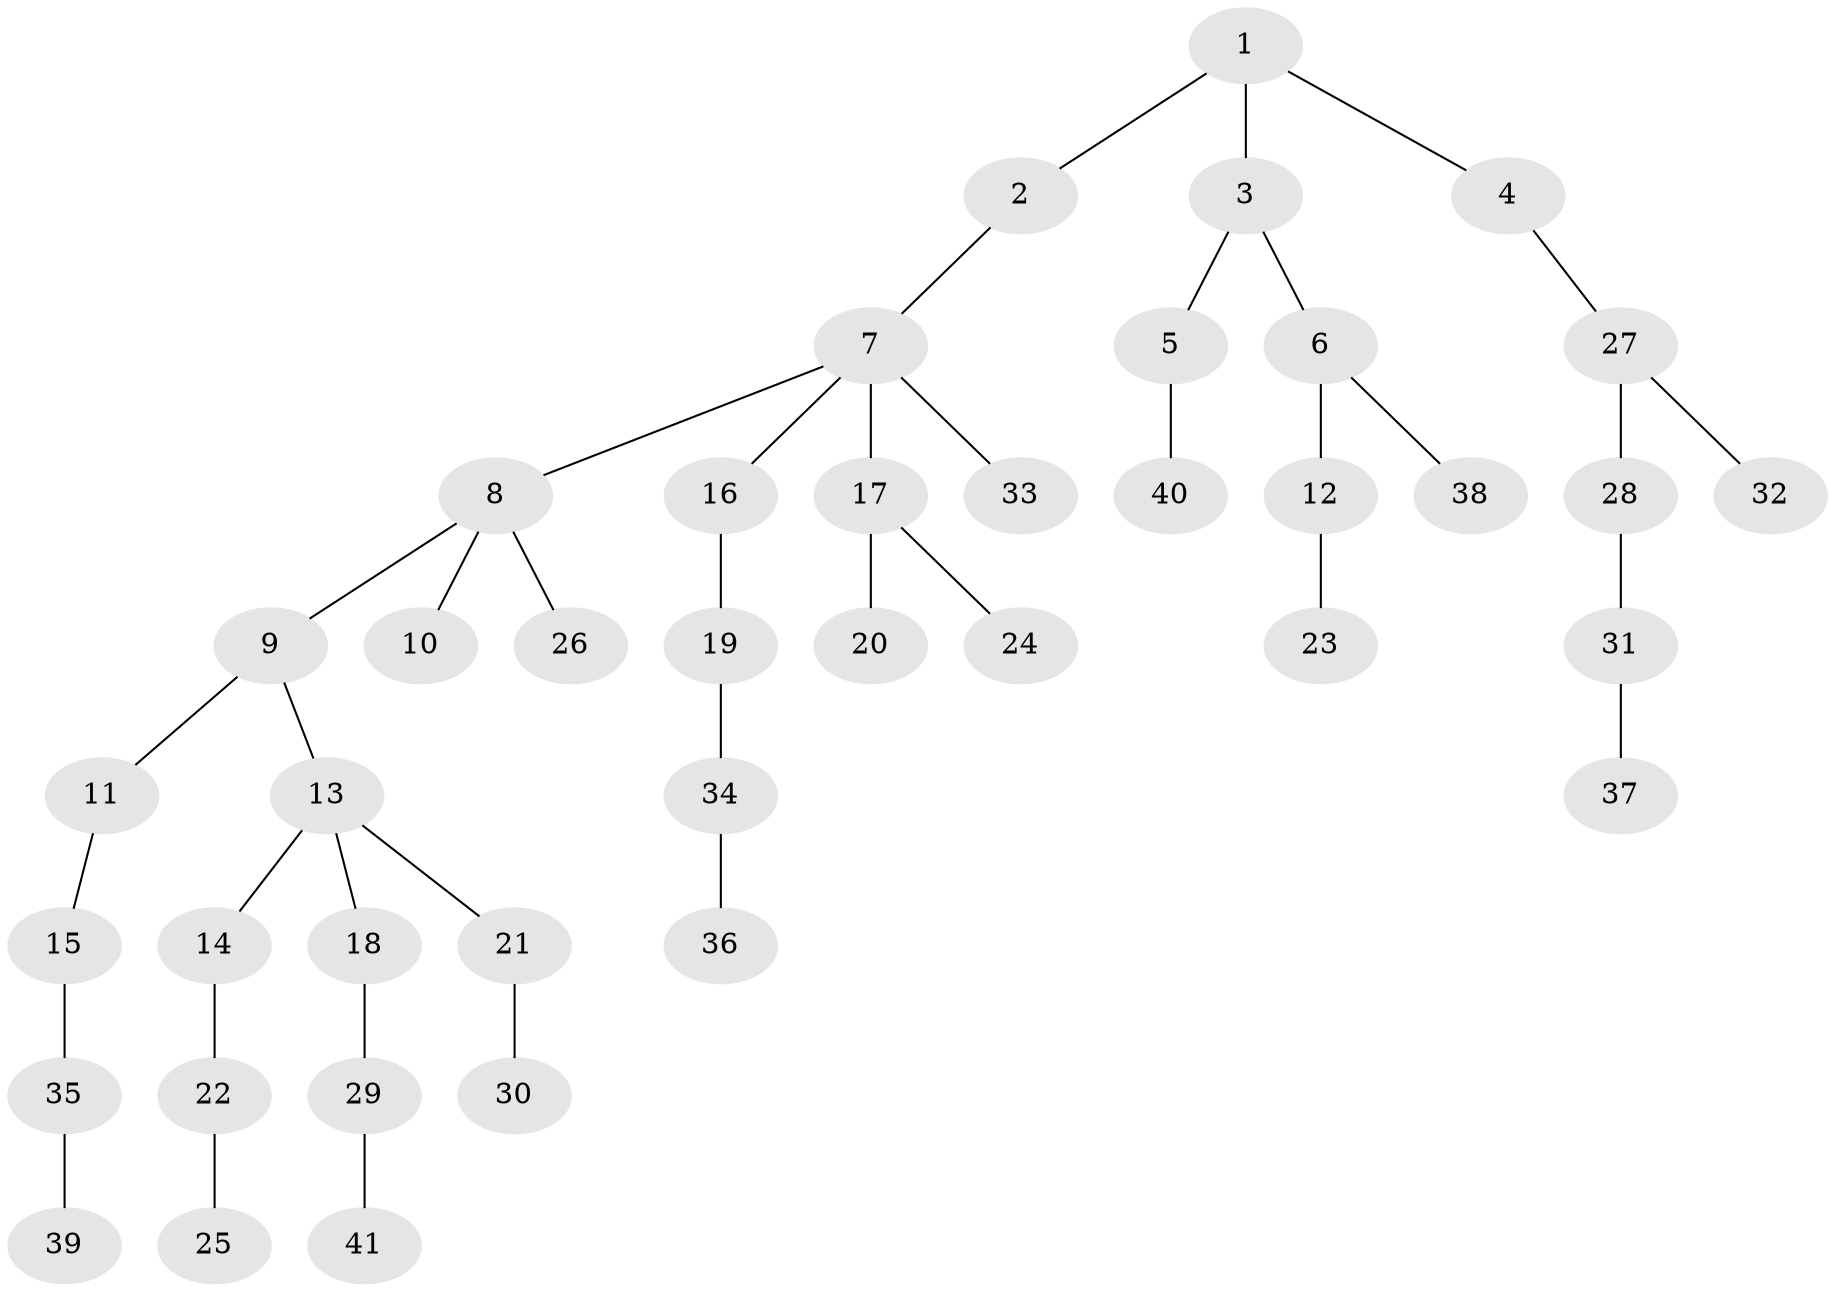 // original degree distribution, {4: 0.08955223880597014, 2: 0.26865671641791045, 3: 0.14925373134328357, 6: 0.014925373134328358, 5: 0.014925373134328358, 1: 0.4626865671641791}
// Generated by graph-tools (version 1.1) at 2025/51/03/04/25 22:51:53]
// undirected, 41 vertices, 40 edges
graph export_dot {
  node [color=gray90,style=filled];
  1;
  2;
  3;
  4;
  5;
  6;
  7;
  8;
  9;
  10;
  11;
  12;
  13;
  14;
  15;
  16;
  17;
  18;
  19;
  20;
  21;
  22;
  23;
  24;
  25;
  26;
  27;
  28;
  29;
  30;
  31;
  32;
  33;
  34;
  35;
  36;
  37;
  38;
  39;
  40;
  41;
  1 -- 2 [weight=1.0];
  1 -- 3 [weight=1.0];
  1 -- 4 [weight=1.0];
  2 -- 7 [weight=1.0];
  3 -- 5 [weight=1.0];
  3 -- 6 [weight=1.0];
  4 -- 27 [weight=1.0];
  5 -- 40 [weight=1.0];
  6 -- 12 [weight=1.0];
  6 -- 38 [weight=1.0];
  7 -- 8 [weight=1.0];
  7 -- 16 [weight=1.0];
  7 -- 17 [weight=1.0];
  7 -- 33 [weight=1.0];
  8 -- 9 [weight=1.0];
  8 -- 10 [weight=1.0];
  8 -- 26 [weight=1.0];
  9 -- 11 [weight=1.0];
  9 -- 13 [weight=1.0];
  11 -- 15 [weight=1.0];
  12 -- 23 [weight=1.0];
  13 -- 14 [weight=1.0];
  13 -- 18 [weight=1.0];
  13 -- 21 [weight=1.0];
  14 -- 22 [weight=1.0];
  15 -- 35 [weight=1.0];
  16 -- 19 [weight=1.0];
  17 -- 20 [weight=1.0];
  17 -- 24 [weight=1.0];
  18 -- 29 [weight=1.0];
  19 -- 34 [weight=1.0];
  21 -- 30 [weight=1.0];
  22 -- 25 [weight=1.0];
  27 -- 28 [weight=1.0];
  27 -- 32 [weight=1.0];
  28 -- 31 [weight=1.0];
  29 -- 41 [weight=1.0];
  31 -- 37 [weight=1.0];
  34 -- 36 [weight=1.0];
  35 -- 39 [weight=1.0];
}
